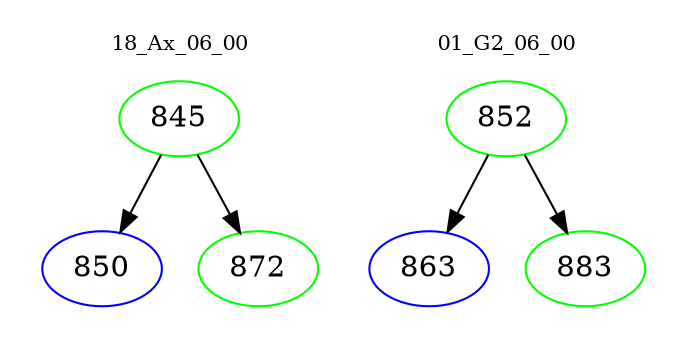 digraph{
subgraph cluster_0 {
color = white
label = "18_Ax_06_00";
fontsize=10;
T0_845 [label="845", color="green"]
T0_845 -> T0_850 [color="black"]
T0_850 [label="850", color="blue"]
T0_845 -> T0_872 [color="black"]
T0_872 [label="872", color="green"]
}
subgraph cluster_1 {
color = white
label = "01_G2_06_00";
fontsize=10;
T1_852 [label="852", color="green"]
T1_852 -> T1_863 [color="black"]
T1_863 [label="863", color="blue"]
T1_852 -> T1_883 [color="black"]
T1_883 [label="883", color="green"]
}
}
